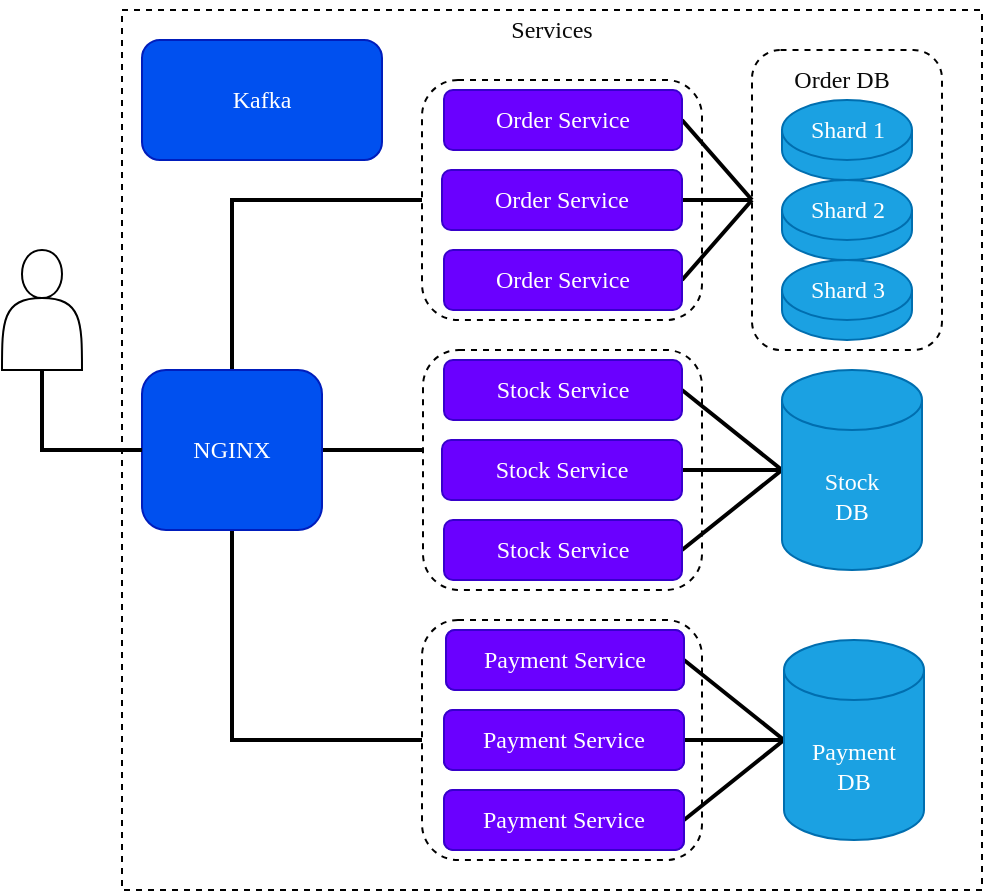 <mxfile version="18.0.6" type="device"><diagram id="6zLYehUseU-xwELJZZ5w" name="Page-1"><mxGraphModel dx="204" dy="1778" grid="1" gridSize="10" guides="1" tooltips="1" connect="1" arrows="1" fold="1" page="1" pageScale="1" pageWidth="827" pageHeight="1169" math="0" shadow="0"><root><mxCell id="0"/><mxCell id="1" parent="0"/><mxCell id="exQAuH3TGcZ7DQ-t2kGu-28" value="" style="rounded=0;whiteSpace=wrap;html=1;dashed=1;fillColor=none;" vertex="1" parent="1"><mxGeometry x="1200" y="-70" width="430" height="440" as="geometry"/></mxCell><mxCell id="exQAuH3TGcZ7DQ-t2kGu-49" value="" style="rounded=1;whiteSpace=wrap;html=1;fontColor=#0A0A0A;dashed=1;fillColor=none;" vertex="1" parent="1"><mxGeometry x="1350" y="235" width="140" height="120" as="geometry"/></mxCell><mxCell id="exQAuH3TGcZ7DQ-t2kGu-48" value="" style="rounded=1;whiteSpace=wrap;html=1;fontColor=#0A0A0A;dashed=1;fillColor=none;" vertex="1" parent="1"><mxGeometry x="1350.5" y="100" width="139.5" height="120" as="geometry"/></mxCell><mxCell id="exQAuH3TGcZ7DQ-t2kGu-47" value="" style="rounded=1;whiteSpace=wrap;html=1;fontColor=#0A0A0A;dashed=1;fillColor=none;" vertex="1" parent="1"><mxGeometry x="1350" y="-35" width="140" height="120" as="geometry"/></mxCell><mxCell id="exQAuH3TGcZ7DQ-t2kGu-32" value="" style="rounded=1;whiteSpace=wrap;html=1;dashed=1;fillColor=none;" vertex="1" parent="1"><mxGeometry x="1515" y="-50" width="95" height="150" as="geometry"/></mxCell><mxCell id="exQAuH3TGcZ7DQ-t2kGu-56" style="edgeStyle=orthogonalEdgeStyle;rounded=0;orthogonalLoop=1;jettySize=auto;html=1;exitX=0.5;exitY=0;exitDx=0;exitDy=0;entryX=0;entryY=0.5;entryDx=0;entryDy=0;fontColor=#0A0A0A;startArrow=none;startFill=0;endArrow=none;endFill=0;strokeWidth=2;" edge="1" parent="1" source="exQAuH3TGcZ7DQ-t2kGu-1" target="exQAuH3TGcZ7DQ-t2kGu-47"><mxGeometry relative="1" as="geometry"/></mxCell><mxCell id="exQAuH3TGcZ7DQ-t2kGu-57" style="edgeStyle=orthogonalEdgeStyle;rounded=0;orthogonalLoop=1;jettySize=auto;html=1;exitX=0.5;exitY=1;exitDx=0;exitDy=0;entryX=0;entryY=0.5;entryDx=0;entryDy=0;fontColor=#0A0A0A;startArrow=none;startFill=0;endArrow=none;endFill=0;strokeWidth=2;" edge="1" parent="1" source="exQAuH3TGcZ7DQ-t2kGu-1" target="exQAuH3TGcZ7DQ-t2kGu-49"><mxGeometry relative="1" as="geometry"/></mxCell><mxCell id="exQAuH3TGcZ7DQ-t2kGu-58" style="edgeStyle=orthogonalEdgeStyle;rounded=0;orthogonalLoop=1;jettySize=auto;html=1;exitX=1;exitY=0.5;exitDx=0;exitDy=0;fontColor=#0A0A0A;startArrow=none;startFill=0;endArrow=none;endFill=0;strokeWidth=2;" edge="1" parent="1" source="exQAuH3TGcZ7DQ-t2kGu-1"><mxGeometry relative="1" as="geometry"><mxPoint x="1350" y="150" as="targetPoint"/></mxGeometry></mxCell><mxCell id="exQAuH3TGcZ7DQ-t2kGu-1" value="&lt;font data-font-src=&quot;https://fonts.googleapis.com/css?family=Oswald&quot; face=&quot;Oswald&quot;&gt;NGINX&lt;/font&gt;" style="rounded=1;whiteSpace=wrap;html=1;fillColor=#0050ef;strokeColor=#001DBC;fontColor=#ffffff;" vertex="1" parent="1"><mxGeometry x="1210" y="110" width="90" height="80" as="geometry"/></mxCell><mxCell id="exQAuH3TGcZ7DQ-t2kGu-44" style="edgeStyle=none;rounded=0;orthogonalLoop=1;jettySize=auto;html=1;exitX=1;exitY=0.5;exitDx=0;exitDy=0;entryX=0;entryY=0.5;entryDx=0;entryDy=0;fontColor=#FFFFFF;startArrow=none;startFill=0;endArrow=none;endFill=0;strokeWidth=2;" edge="1" parent="1" source="exQAuH3TGcZ7DQ-t2kGu-3" target="exQAuH3TGcZ7DQ-t2kGu-32"><mxGeometry relative="1" as="geometry"/></mxCell><mxCell id="exQAuH3TGcZ7DQ-t2kGu-3" value="&lt;font data-font-src=&quot;https://fonts.googleapis.com/css?family=Oswald&quot; face=&quot;Oswald&quot;&gt;Order Service&lt;/font&gt;" style="rounded=1;whiteSpace=wrap;html=1;fillColor=#6a00ff;strokeColor=#3700CC;fontColor=#ffffff;" vertex="1" parent="1"><mxGeometry x="1361" y="50" width="119" height="30" as="geometry"/></mxCell><mxCell id="exQAuH3TGcZ7DQ-t2kGu-43" style="edgeStyle=none;rounded=0;orthogonalLoop=1;jettySize=auto;html=1;exitX=1;exitY=0.5;exitDx=0;exitDy=0;fontColor=#FFFFFF;startArrow=none;startFill=0;endArrow=none;endFill=0;strokeWidth=2;entryX=0;entryY=0.5;entryDx=0;entryDy=0;" edge="1" parent="1" source="exQAuH3TGcZ7DQ-t2kGu-4" target="exQAuH3TGcZ7DQ-t2kGu-32"><mxGeometry relative="1" as="geometry"><mxPoint x="1510" y="34.857" as="targetPoint"/></mxGeometry></mxCell><mxCell id="exQAuH3TGcZ7DQ-t2kGu-4" value="&lt;font data-font-src=&quot;https://fonts.googleapis.com/css?family=Oswald&quot; face=&quot;Oswald&quot;&gt;Order Service&lt;/font&gt;" style="rounded=1;whiteSpace=wrap;html=1;fillColor=#6a00ff;strokeColor=#3700CC;fontColor=#ffffff;" vertex="1" parent="1"><mxGeometry x="1360" y="10" width="120" height="30" as="geometry"/></mxCell><mxCell id="exQAuH3TGcZ7DQ-t2kGu-42" style="edgeStyle=none;rounded=0;orthogonalLoop=1;jettySize=auto;html=1;exitX=1;exitY=0.5;exitDx=0;exitDy=0;entryX=0;entryY=0.5;entryDx=0;entryDy=0;fontColor=#FFFFFF;startArrow=none;startFill=0;endArrow=none;endFill=0;strokeWidth=2;" edge="1" parent="1" source="exQAuH3TGcZ7DQ-t2kGu-5" target="exQAuH3TGcZ7DQ-t2kGu-32"><mxGeometry relative="1" as="geometry"/></mxCell><mxCell id="exQAuH3TGcZ7DQ-t2kGu-5" value="&lt;font data-font-src=&quot;https://fonts.googleapis.com/css?family=Oswald&quot; face=&quot;Oswald&quot;&gt;Order Service&lt;/font&gt;" style="rounded=1;whiteSpace=wrap;html=1;fillColor=#6a00ff;strokeColor=#3700CC;fontColor=#ffffff;" vertex="1" parent="1"><mxGeometry x="1361" y="-30" width="119" height="30" as="geometry"/></mxCell><mxCell id="exQAuH3TGcZ7DQ-t2kGu-27" style="edgeStyle=none;rounded=0;orthogonalLoop=1;jettySize=auto;html=1;exitX=1;exitY=0.5;exitDx=0;exitDy=0;entryX=0;entryY=0.5;entryDx=0;entryDy=0;entryPerimeter=0;startArrow=none;startFill=0;endArrow=none;endFill=0;strokeWidth=2;" edge="1" parent="1" source="exQAuH3TGcZ7DQ-t2kGu-10" target="exQAuH3TGcZ7DQ-t2kGu-22"><mxGeometry relative="1" as="geometry"/></mxCell><mxCell id="exQAuH3TGcZ7DQ-t2kGu-10" value="&lt;font data-font-src=&quot;https://fonts.googleapis.com/css?family=Oswald&quot; face=&quot;Oswald&quot;&gt;Stock Service&lt;/font&gt;" style="rounded=1;whiteSpace=wrap;html=1;fillColor=#6a00ff;strokeColor=#3700CC;fontColor=#ffffff;" vertex="1" parent="1"><mxGeometry x="1361" y="185" width="119" height="30" as="geometry"/></mxCell><mxCell id="exQAuH3TGcZ7DQ-t2kGu-25" style="edgeStyle=none;rounded=0;orthogonalLoop=1;jettySize=auto;html=1;exitX=1;exitY=0.5;exitDx=0;exitDy=0;entryX=0;entryY=0.5;entryDx=0;entryDy=0;entryPerimeter=0;startArrow=none;startFill=0;endArrow=none;endFill=0;strokeWidth=2;" edge="1" parent="1" source="exQAuH3TGcZ7DQ-t2kGu-11" target="exQAuH3TGcZ7DQ-t2kGu-22"><mxGeometry relative="1" as="geometry"/></mxCell><mxCell id="exQAuH3TGcZ7DQ-t2kGu-11" value="&lt;font data-font-src=&quot;https://fonts.googleapis.com/css?family=Oswald&quot; face=&quot;Oswald&quot;&gt;Stock Service&lt;/font&gt;" style="rounded=1;whiteSpace=wrap;html=1;fillColor=#6a00ff;strokeColor=#3700CC;fontColor=#ffffff;" vertex="1" parent="1"><mxGeometry x="1360" y="145" width="120" height="30" as="geometry"/></mxCell><mxCell id="exQAuH3TGcZ7DQ-t2kGu-26" style="edgeStyle=none;rounded=0;orthogonalLoop=1;jettySize=auto;html=1;exitX=1;exitY=0.5;exitDx=0;exitDy=0;startArrow=none;startFill=0;endArrow=none;endFill=0;strokeWidth=2;" edge="1" parent="1" source="exQAuH3TGcZ7DQ-t2kGu-12"><mxGeometry relative="1" as="geometry"><mxPoint x="1530" y="160" as="targetPoint"/></mxGeometry></mxCell><mxCell id="exQAuH3TGcZ7DQ-t2kGu-12" value="&lt;font data-font-src=&quot;https://fonts.googleapis.com/css?family=Oswald&quot; face=&quot;Oswald&quot;&gt;Stock Service&lt;/font&gt;" style="rounded=1;whiteSpace=wrap;html=1;fillColor=#6a00ff;strokeColor=#3700CC;fontColor=#ffffff;" vertex="1" parent="1"><mxGeometry x="1361" y="105" width="119" height="30" as="geometry"/></mxCell><mxCell id="exQAuH3TGcZ7DQ-t2kGu-21" style="edgeStyle=none;rounded=0;orthogonalLoop=1;jettySize=auto;html=1;exitX=1;exitY=0.5;exitDx=0;exitDy=0;entryX=0;entryY=0.5;entryDx=0;entryDy=0;entryPerimeter=0;startArrow=none;startFill=0;endArrow=none;endFill=0;strokeWidth=2;" edge="1" parent="1" target="exQAuH3TGcZ7DQ-t2kGu-18"><mxGeometry relative="1" as="geometry"><mxPoint x="1481" y="335" as="sourcePoint"/></mxGeometry></mxCell><mxCell id="exQAuH3TGcZ7DQ-t2kGu-19" style="edgeStyle=none;rounded=0;orthogonalLoop=1;jettySize=auto;html=1;exitX=1;exitY=0.5;exitDx=0;exitDy=0;entryX=0;entryY=0.5;entryDx=0;entryDy=0;entryPerimeter=0;startArrow=none;startFill=0;endArrow=none;endFill=0;strokeWidth=2;" edge="1" parent="1" target="exQAuH3TGcZ7DQ-t2kGu-18"><mxGeometry relative="1" as="geometry"><mxPoint x="1481" y="295" as="sourcePoint"/></mxGeometry></mxCell><mxCell id="exQAuH3TGcZ7DQ-t2kGu-16" value="Payment Service" style="rounded=1;whiteSpace=wrap;html=1;fillColor=#6a00ff;strokeColor=#3700CC;fontColor=#ffffff;" vertex="1" parent="1"><mxGeometry x="1361" y="320" width="120" height="30" as="geometry"/></mxCell><mxCell id="exQAuH3TGcZ7DQ-t2kGu-20" style="edgeStyle=none;rounded=0;orthogonalLoop=1;jettySize=auto;html=1;exitX=1;exitY=0.5;exitDx=0;exitDy=0;entryX=0;entryY=0.5;entryDx=0;entryDy=0;entryPerimeter=0;startArrow=none;startFill=0;endArrow=none;endFill=0;strokeWidth=2;" edge="1" parent="1" target="exQAuH3TGcZ7DQ-t2kGu-18"><mxGeometry relative="1" as="geometry"><mxPoint x="1481" y="255" as="sourcePoint"/></mxGeometry></mxCell><mxCell id="exQAuH3TGcZ7DQ-t2kGu-18" value="&lt;font data-font-src=&quot;https://fonts.googleapis.com/css?family=Oswald&quot; face=&quot;Oswald&quot;&gt;Payment&lt;br&gt;DB&lt;/font&gt;" style="shape=cylinder3;whiteSpace=wrap;html=1;boundedLbl=1;backgroundOutline=1;size=15;fillColor=#1ba1e2;fontColor=#ffffff;strokeColor=#006EAF;" vertex="1" parent="1"><mxGeometry x="1531" y="245" width="70" height="100" as="geometry"/></mxCell><mxCell id="exQAuH3TGcZ7DQ-t2kGu-22" value="&lt;font data-font-src=&quot;https://fonts.googleapis.com/css?family=Oswald&quot; face=&quot;Oswald&quot;&gt;Stock&lt;br&gt;DB&lt;/font&gt;" style="shape=cylinder3;whiteSpace=wrap;html=1;boundedLbl=1;backgroundOutline=1;size=15;fillColor=#1ba1e2;fontColor=#ffffff;strokeColor=#006EAF;" vertex="1" parent="1"><mxGeometry x="1530" y="110" width="70" height="100" as="geometry"/></mxCell><mxCell id="exQAuH3TGcZ7DQ-t2kGu-29" value="Payment Service" style="rounded=1;whiteSpace=wrap;html=1;fillColor=#6a00ff;strokeColor=#3700CC;fontColor=#ffffff;" vertex="1" parent="1"><mxGeometry x="1362" y="240" width="119" height="30" as="geometry"/></mxCell><mxCell id="exQAuH3TGcZ7DQ-t2kGu-30" value="Payment Service" style="rounded=1;whiteSpace=wrap;html=1;fillColor=#6a00ff;strokeColor=#3700CC;fontColor=#ffffff;" vertex="1" parent="1"><mxGeometry x="1361" y="280" width="120" height="30" as="geometry"/></mxCell><mxCell id="exQAuH3TGcZ7DQ-t2kGu-33" value="" style="shape=cylinder3;whiteSpace=wrap;html=1;boundedLbl=1;backgroundOutline=1;size=15;fillColor=#1ba1e2;fontColor=#ffffff;strokeColor=#006EAF;" vertex="1" parent="1"><mxGeometry x="1530" y="-25" width="65" height="40" as="geometry"/></mxCell><mxCell id="exQAuH3TGcZ7DQ-t2kGu-34" value="" style="shape=cylinder3;whiteSpace=wrap;html=1;boundedLbl=1;backgroundOutline=1;size=15;fillColor=#1ba1e2;fontColor=#ffffff;strokeColor=#006EAF;" vertex="1" parent="1"><mxGeometry x="1530" y="15" width="65" height="40" as="geometry"/></mxCell><mxCell id="exQAuH3TGcZ7DQ-t2kGu-35" value="" style="shape=cylinder3;whiteSpace=wrap;html=1;boundedLbl=1;backgroundOutline=1;size=15;fillColor=#1ba1e2;fontColor=#ffffff;strokeColor=#006EAF;" vertex="1" parent="1"><mxGeometry x="1530" y="55" width="65" height="40" as="geometry"/></mxCell><mxCell id="exQAuH3TGcZ7DQ-t2kGu-39" value="&lt;font data-font-src=&quot;https://fonts.googleapis.com/css?family=Oswald&quot; face=&quot;Oswald&quot;&gt;Shard 1&lt;/font&gt;" style="text;html=1;align=center;verticalAlign=middle;whiteSpace=wrap;rounded=0;fontColor=#FFFFFF;" vertex="1" parent="1"><mxGeometry x="1532.5" y="-25" width="60" height="30" as="geometry"/></mxCell><mxCell id="exQAuH3TGcZ7DQ-t2kGu-40" value="&lt;font data-font-src=&quot;https://fonts.googleapis.com/css?family=Oswald&quot; face=&quot;Oswald&quot;&gt;Shard 2&lt;/font&gt;" style="text;html=1;align=center;verticalAlign=middle;whiteSpace=wrap;rounded=0;fontColor=#FFFFFF;" vertex="1" parent="1"><mxGeometry x="1532.5" y="15" width="60" height="30" as="geometry"/></mxCell><mxCell id="exQAuH3TGcZ7DQ-t2kGu-41" value="&lt;font data-font-src=&quot;https://fonts.googleapis.com/css?family=Oswald&quot; face=&quot;Oswald&quot;&gt;Shard 3&lt;/font&gt;" style="text;html=1;align=center;verticalAlign=middle;whiteSpace=wrap;rounded=0;fontColor=#FFFFFF;" vertex="1" parent="1"><mxGeometry x="1532.5" y="55" width="60" height="30" as="geometry"/></mxCell><mxCell id="exQAuH3TGcZ7DQ-t2kGu-45" value="&lt;font data-font-src=&quot;https://fonts.googleapis.com/css?family=Oswald&quot; face=&quot;Oswald&quot;&gt;Order DB&lt;/font&gt;" style="text;html=1;strokeColor=none;fillColor=none;align=center;verticalAlign=middle;whiteSpace=wrap;rounded=0;fontColor=#0A0A0A;" vertex="1" parent="1"><mxGeometry x="1530" y="-50" width="60" height="30" as="geometry"/></mxCell><mxCell id="exQAuH3TGcZ7DQ-t2kGu-46" value="&lt;font data-font-src=&quot;https://fonts.googleapis.com/css?family=Oswald&quot; face=&quot;Oswald&quot;&gt;Services&lt;/font&gt;" style="text;html=1;strokeColor=none;fillColor=none;align=center;verticalAlign=middle;whiteSpace=wrap;rounded=0;fontColor=#0A0A0A;" vertex="1" parent="1"><mxGeometry x="1385" y="-75" width="60" height="30" as="geometry"/></mxCell><mxCell id="exQAuH3TGcZ7DQ-t2kGu-53" value="&lt;font data-font-src=&quot;https://fonts.googleapis.com/css?family=Oswald&quot; face=&quot;Oswald&quot;&gt;Payment Service&lt;/font&gt;" style="rounded=1;whiteSpace=wrap;html=1;fillColor=#6a00ff;strokeColor=#3700CC;fontColor=#ffffff;" vertex="1" parent="1"><mxGeometry x="1362" y="240" width="119" height="30" as="geometry"/></mxCell><mxCell id="exQAuH3TGcZ7DQ-t2kGu-54" value="&lt;font data-font-src=&quot;https://fonts.googleapis.com/css?family=Oswald&quot; face=&quot;Oswald&quot;&gt;Payment Service&lt;/font&gt;" style="rounded=1;whiteSpace=wrap;html=1;fillColor=#6a00ff;strokeColor=#3700CC;fontColor=#ffffff;" vertex="1" parent="1"><mxGeometry x="1361" y="280" width="120" height="30" as="geometry"/></mxCell><mxCell id="exQAuH3TGcZ7DQ-t2kGu-55" value="&lt;font data-font-src=&quot;https://fonts.googleapis.com/css?family=Oswald&quot; face=&quot;Oswald&quot;&gt;Payment Service&lt;/font&gt;" style="rounded=1;whiteSpace=wrap;html=1;fillColor=#6a00ff;strokeColor=#3700CC;fontColor=#ffffff;" vertex="1" parent="1"><mxGeometry x="1361" y="320" width="120" height="30" as="geometry"/></mxCell><mxCell id="exQAuH3TGcZ7DQ-t2kGu-59" value="&lt;font data-font-src=&quot;https://fonts.googleapis.com/css?family=Oswald&quot; face=&quot;Oswald&quot;&gt;Kafka&lt;/font&gt;" style="rounded=1;whiteSpace=wrap;html=1;fontColor=#ffffff;fillColor=#0050ef;strokeColor=#001DBC;" vertex="1" parent="1"><mxGeometry x="1210" y="-55" width="120" height="60" as="geometry"/></mxCell><mxCell id="exQAuH3TGcZ7DQ-t2kGu-61" style="edgeStyle=orthogonalEdgeStyle;rounded=0;orthogonalLoop=1;jettySize=auto;html=1;exitX=0.5;exitY=1;exitDx=0;exitDy=0;entryX=0;entryY=0.5;entryDx=0;entryDy=0;fontColor=#0A0A0A;startArrow=none;startFill=0;endArrow=none;endFill=0;strokeWidth=2;" edge="1" parent="1" source="exQAuH3TGcZ7DQ-t2kGu-60" target="exQAuH3TGcZ7DQ-t2kGu-1"><mxGeometry relative="1" as="geometry"/></mxCell><mxCell id="exQAuH3TGcZ7DQ-t2kGu-60" value="" style="shape=actor;whiteSpace=wrap;html=1;fontColor=#0A0A0A;" vertex="1" parent="1"><mxGeometry x="1140" y="50" width="40" height="60" as="geometry"/></mxCell></root></mxGraphModel></diagram></mxfile>